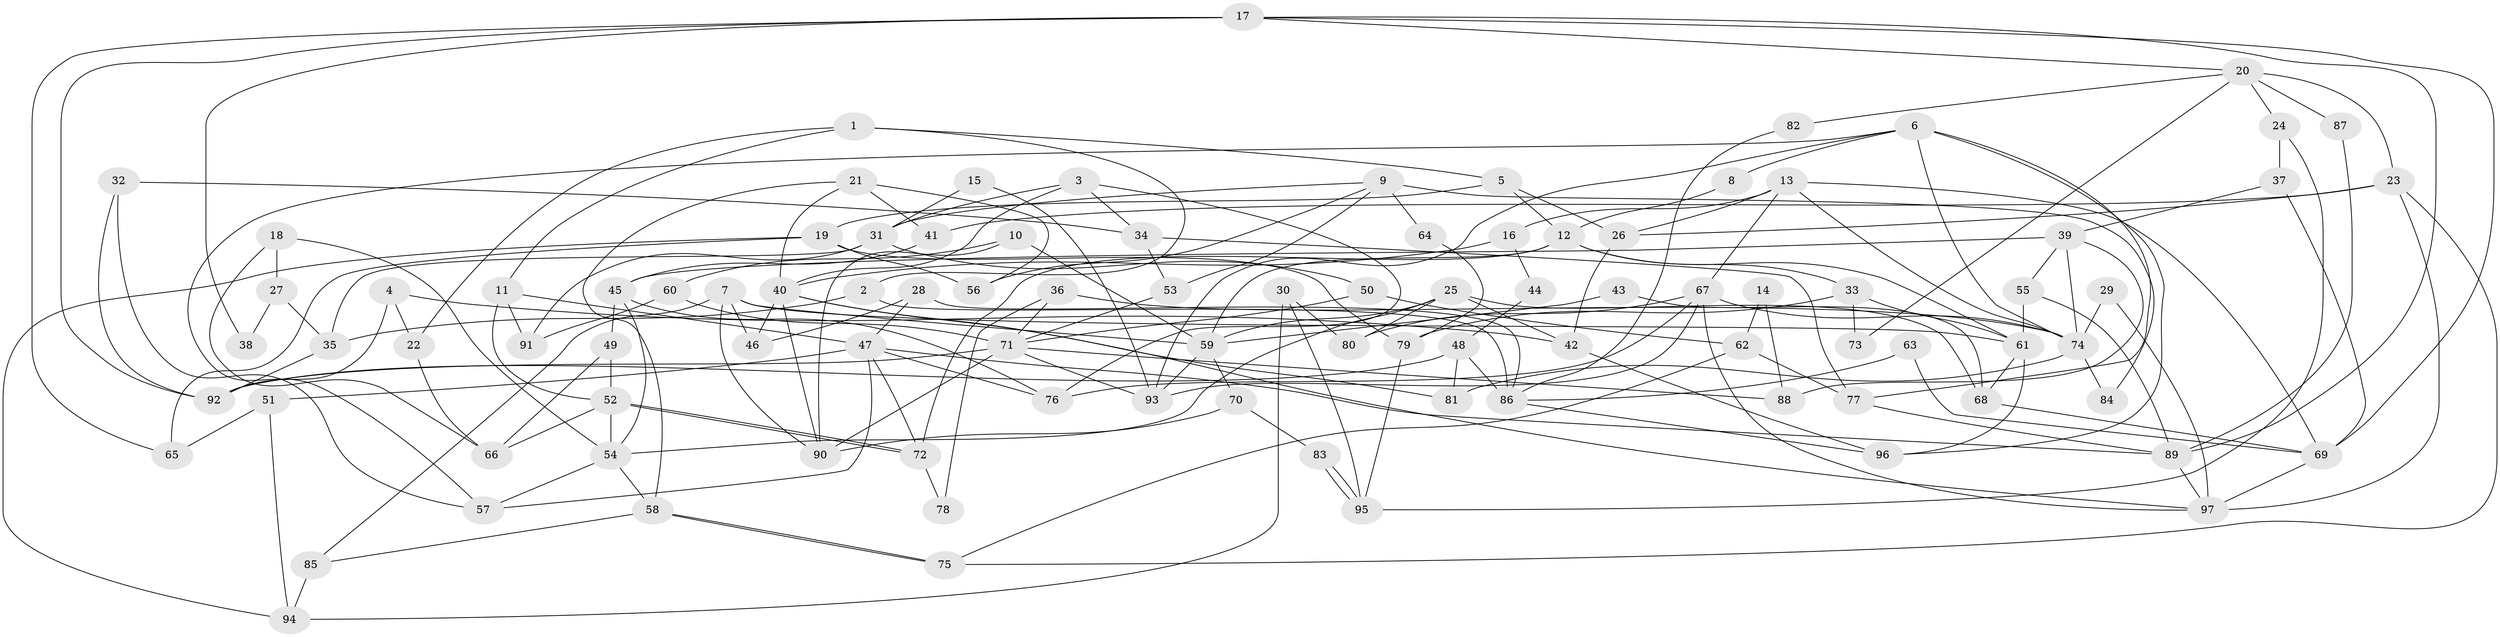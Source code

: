// coarse degree distribution, {5: 0.19402985074626866, 2: 0.14925373134328357, 3: 0.31343283582089554, 4: 0.13432835820895522, 6: 0.07462686567164178, 13: 0.014925373134328358, 8: 0.04477611940298507, 7: 0.029850746268656716, 11: 0.014925373134328358, 9: 0.029850746268656716}
// Generated by graph-tools (version 1.1) at 2025/53/03/04/25 21:53:06]
// undirected, 97 vertices, 194 edges
graph export_dot {
graph [start="1"]
  node [color=gray90,style=filled];
  1;
  2;
  3;
  4;
  5;
  6;
  7;
  8;
  9;
  10;
  11;
  12;
  13;
  14;
  15;
  16;
  17;
  18;
  19;
  20;
  21;
  22;
  23;
  24;
  25;
  26;
  27;
  28;
  29;
  30;
  31;
  32;
  33;
  34;
  35;
  36;
  37;
  38;
  39;
  40;
  41;
  42;
  43;
  44;
  45;
  46;
  47;
  48;
  49;
  50;
  51;
  52;
  53;
  54;
  55;
  56;
  57;
  58;
  59;
  60;
  61;
  62;
  63;
  64;
  65;
  66;
  67;
  68;
  69;
  70;
  71;
  72;
  73;
  74;
  75;
  76;
  77;
  78;
  79;
  80;
  81;
  82;
  83;
  84;
  85;
  86;
  87;
  88;
  89;
  90;
  91;
  92;
  93;
  94;
  95;
  96;
  97;
  1 -- 11;
  1 -- 5;
  1 -- 2;
  1 -- 22;
  2 -- 86;
  2 -- 35;
  3 -- 40;
  3 -- 31;
  3 -- 34;
  3 -- 76;
  4 -- 42;
  4 -- 92;
  4 -- 22;
  5 -- 12;
  5 -- 26;
  5 -- 19;
  6 -- 93;
  6 -- 96;
  6 -- 8;
  6 -- 57;
  6 -- 74;
  6 -- 77;
  7 -- 59;
  7 -- 61;
  7 -- 46;
  7 -- 85;
  7 -- 90;
  8 -- 12;
  9 -- 53;
  9 -- 56;
  9 -- 31;
  9 -- 64;
  9 -- 84;
  10 -- 60;
  10 -- 90;
  10 -- 59;
  11 -- 47;
  11 -- 52;
  11 -- 91;
  12 -- 72;
  12 -- 59;
  12 -- 33;
  12 -- 61;
  13 -- 67;
  13 -- 74;
  13 -- 16;
  13 -- 26;
  13 -- 69;
  14 -- 62;
  14 -- 88;
  15 -- 31;
  15 -- 93;
  16 -- 40;
  16 -- 44;
  17 -- 92;
  17 -- 89;
  17 -- 20;
  17 -- 38;
  17 -- 65;
  17 -- 69;
  18 -- 66;
  18 -- 54;
  18 -- 27;
  19 -- 94;
  19 -- 56;
  19 -- 65;
  19 -- 79;
  20 -- 23;
  20 -- 24;
  20 -- 73;
  20 -- 82;
  20 -- 87;
  21 -- 58;
  21 -- 41;
  21 -- 40;
  21 -- 56;
  22 -- 66;
  23 -- 97;
  23 -- 75;
  23 -- 26;
  23 -- 41;
  24 -- 95;
  24 -- 37;
  25 -- 54;
  25 -- 68;
  25 -- 42;
  25 -- 59;
  25 -- 80;
  26 -- 42;
  27 -- 35;
  27 -- 38;
  28 -- 46;
  28 -- 47;
  28 -- 86;
  29 -- 74;
  29 -- 97;
  30 -- 94;
  30 -- 80;
  30 -- 95;
  31 -- 35;
  31 -- 50;
  31 -- 91;
  32 -- 92;
  32 -- 57;
  32 -- 34;
  33 -- 79;
  33 -- 61;
  33 -- 73;
  34 -- 53;
  34 -- 77;
  35 -- 92;
  36 -- 71;
  36 -- 74;
  36 -- 78;
  37 -- 69;
  37 -- 39;
  39 -- 55;
  39 -- 45;
  39 -- 74;
  39 -- 88;
  40 -- 97;
  40 -- 46;
  40 -- 81;
  40 -- 90;
  41 -- 45;
  42 -- 96;
  43 -- 59;
  43 -- 68;
  44 -- 48;
  45 -- 49;
  45 -- 54;
  45 -- 76;
  47 -- 76;
  47 -- 89;
  47 -- 51;
  47 -- 57;
  47 -- 72;
  48 -- 81;
  48 -- 86;
  48 -- 92;
  49 -- 52;
  49 -- 66;
  50 -- 71;
  50 -- 62;
  51 -- 65;
  51 -- 94;
  52 -- 54;
  52 -- 72;
  52 -- 72;
  52 -- 66;
  53 -- 71;
  54 -- 57;
  54 -- 58;
  55 -- 61;
  55 -- 89;
  58 -- 75;
  58 -- 75;
  58 -- 85;
  59 -- 70;
  59 -- 93;
  60 -- 91;
  60 -- 71;
  61 -- 68;
  61 -- 96;
  62 -- 77;
  62 -- 75;
  63 -- 69;
  63 -- 86;
  64 -- 79;
  67 -- 74;
  67 -- 76;
  67 -- 80;
  67 -- 93;
  67 -- 97;
  68 -- 69;
  69 -- 97;
  70 -- 90;
  70 -- 83;
  71 -- 90;
  71 -- 93;
  71 -- 88;
  71 -- 92;
  72 -- 78;
  74 -- 81;
  74 -- 84;
  77 -- 89;
  79 -- 95;
  82 -- 86;
  83 -- 95;
  83 -- 95;
  85 -- 94;
  86 -- 96;
  87 -- 89;
  89 -- 97;
}
